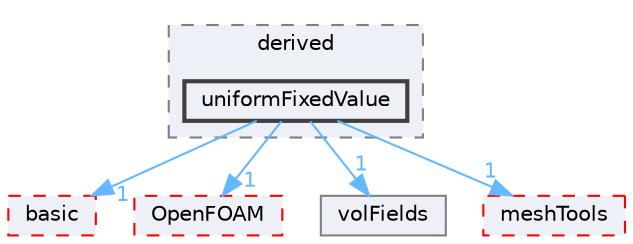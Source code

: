 digraph "src/finiteVolume/fields/fvPatchFields/derived/uniformFixedValue"
{
 // LATEX_PDF_SIZE
  bgcolor="transparent";
  edge [fontname=Helvetica,fontsize=10,labelfontname=Helvetica,labelfontsize=10];
  node [fontname=Helvetica,fontsize=10,shape=box,height=0.2,width=0.4];
  compound=true
  subgraph clusterdir_ece9aa6b5af9a7776a75b0c1993b0910 {
    graph [ bgcolor="#edf0f7", pencolor="grey50", label="derived", fontname=Helvetica,fontsize=10 style="filled,dashed", URL="dir_ece9aa6b5af9a7776a75b0c1993b0910.html",tooltip=""]
  dir_8d139f8322a8eb1100fdb2a8f416c7aa [label="uniformFixedValue", fillcolor="#edf0f7", color="grey25", style="filled,bold", URL="dir_8d139f8322a8eb1100fdb2a8f416c7aa.html",tooltip=""];
  }
  dir_546b14c9025d30bb5b92fa069dbdd82c [label="basic", fillcolor="#edf0f7", color="red", style="filled,dashed", URL="dir_546b14c9025d30bb5b92fa069dbdd82c.html",tooltip=""];
  dir_c5473ff19b20e6ec4dfe5c310b3778a8 [label="OpenFOAM", fillcolor="#edf0f7", color="red", style="filled,dashed", URL="dir_c5473ff19b20e6ec4dfe5c310b3778a8.html",tooltip=""];
  dir_bd8bf7fa65467c460a50eacc456ce356 [label="volFields", fillcolor="#edf0f7", color="grey50", style="filled", URL="dir_bd8bf7fa65467c460a50eacc456ce356.html",tooltip=""];
  dir_ae30ad0bef50cf391b24c614251bb9fd [label="meshTools", fillcolor="#edf0f7", color="red", style="filled,dashed", URL="dir_ae30ad0bef50cf391b24c614251bb9fd.html",tooltip=""];
  dir_8d139f8322a8eb1100fdb2a8f416c7aa->dir_546b14c9025d30bb5b92fa069dbdd82c [headlabel="1", labeldistance=1.5 headhref="dir_004213_000207.html" href="dir_004213_000207.html" color="steelblue1" fontcolor="steelblue1"];
  dir_8d139f8322a8eb1100fdb2a8f416c7aa->dir_ae30ad0bef50cf391b24c614251bb9fd [headlabel="1", labeldistance=1.5 headhref="dir_004213_002382.html" href="dir_004213_002382.html" color="steelblue1" fontcolor="steelblue1"];
  dir_8d139f8322a8eb1100fdb2a8f416c7aa->dir_bd8bf7fa65467c460a50eacc456ce356 [headlabel="1", labeldistance=1.5 headhref="dir_004213_004295.html" href="dir_004213_004295.html" color="steelblue1" fontcolor="steelblue1"];
  dir_8d139f8322a8eb1100fdb2a8f416c7aa->dir_c5473ff19b20e6ec4dfe5c310b3778a8 [headlabel="1", labeldistance=1.5 headhref="dir_004213_002695.html" href="dir_004213_002695.html" color="steelblue1" fontcolor="steelblue1"];
}
